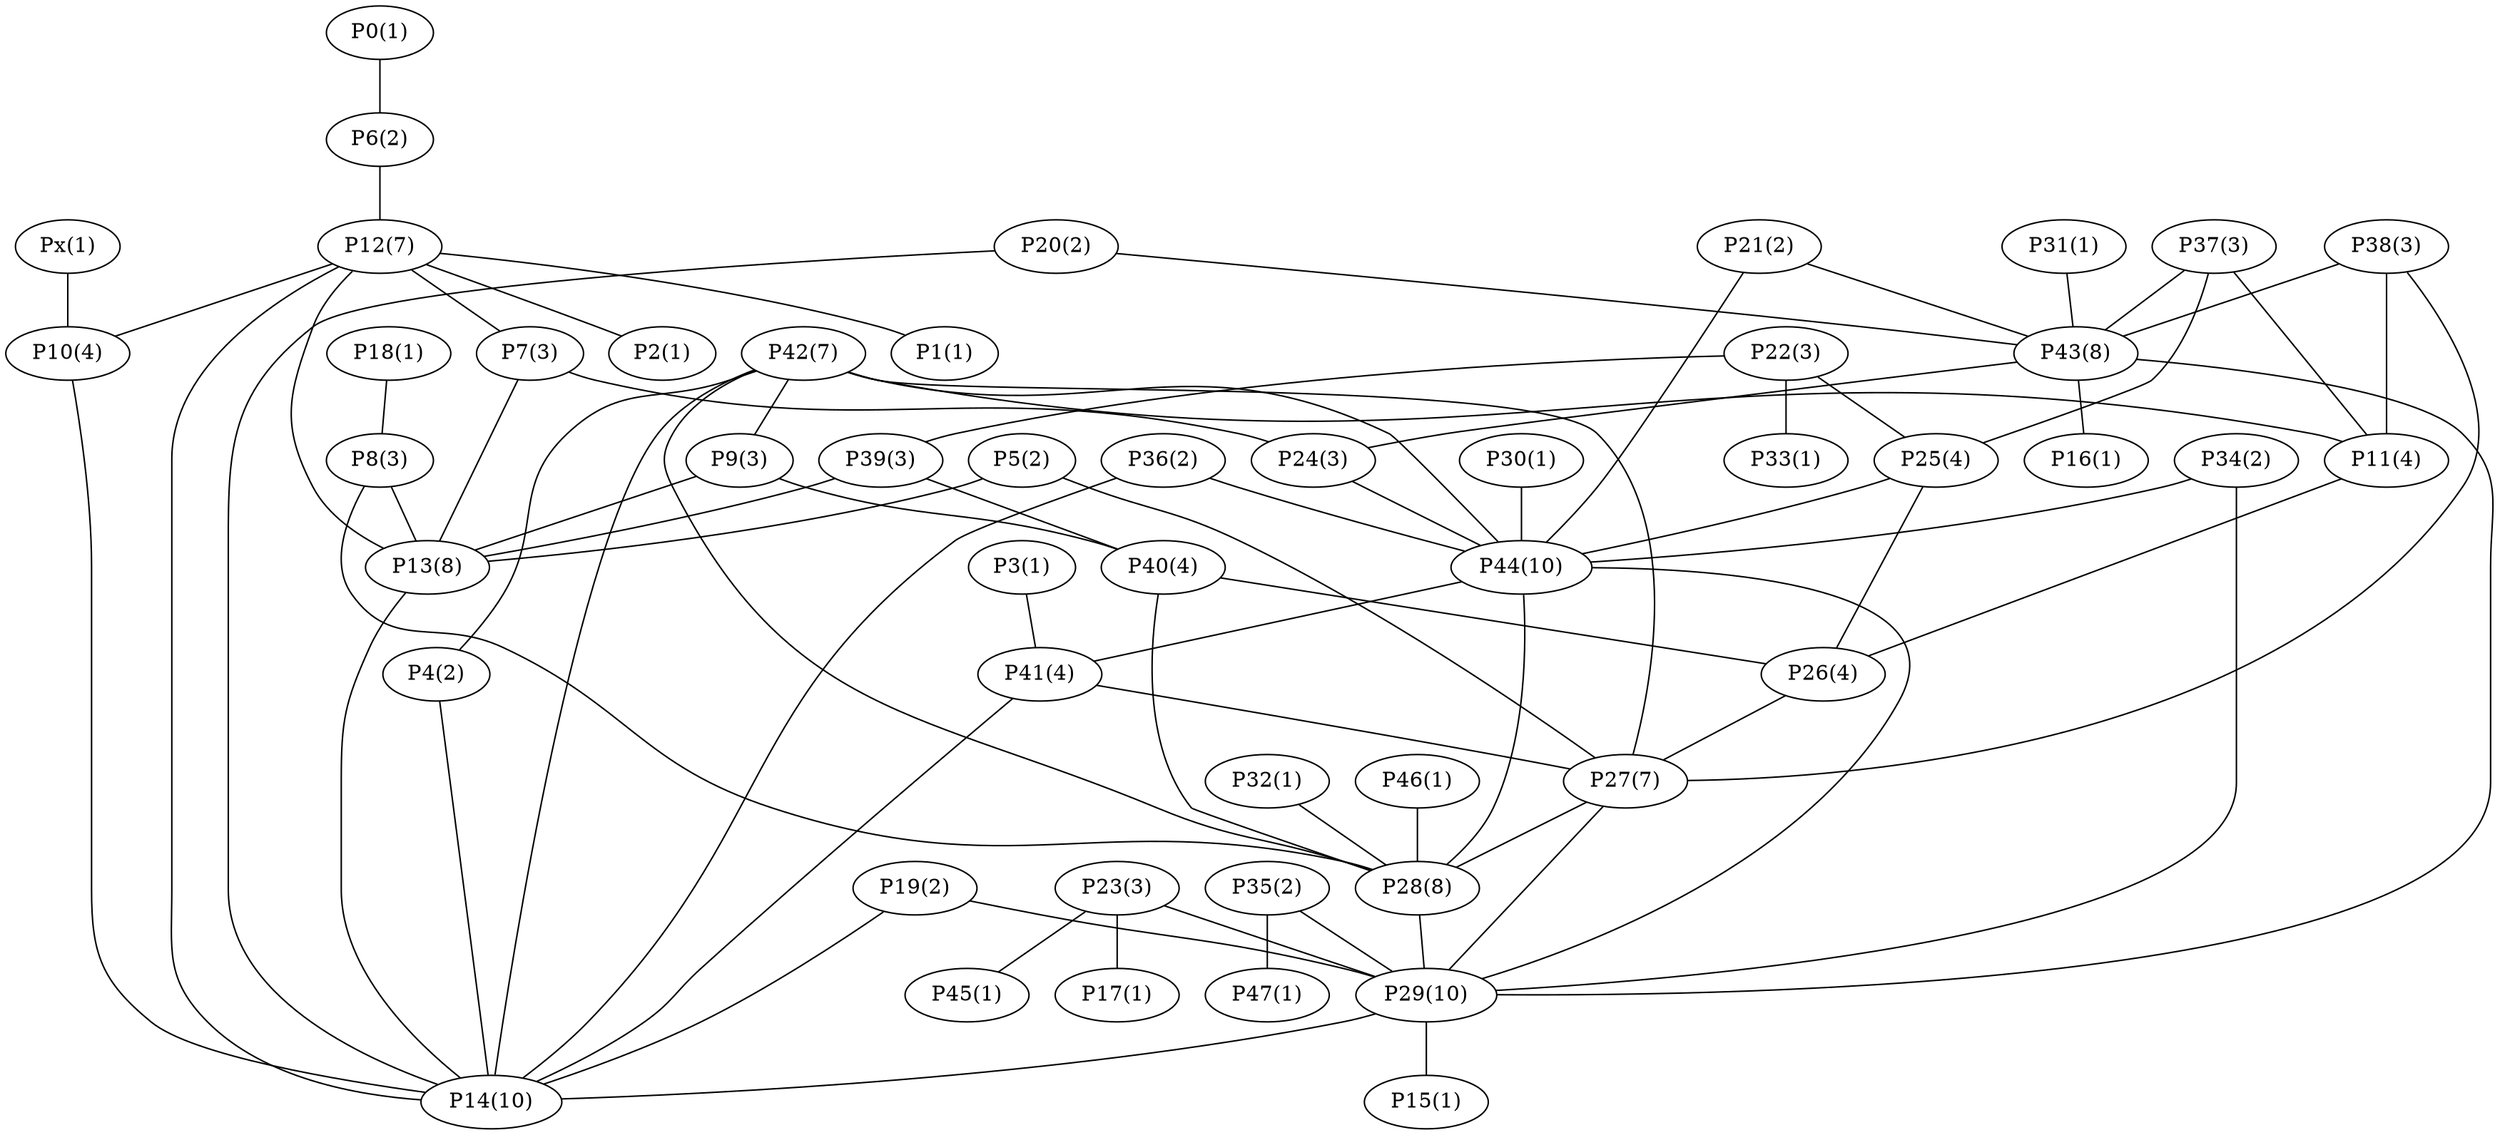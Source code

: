 graph network {
	"Px(1)";
	"P10(4)";
	"P0(1)";
	"P6(2)";
	"P12(7)";
	"P18(1)";
	"P8(3)";
	"P5(2)";
	"P13(8)";
	"P27(7)";
	"P36(2)";
	"P14(10)";
	"P44(10)";
	"P30(1)";
	"P7(3)";
	"P2(1)";
	"P1(1)";
	"P19(2)";
	"P29(10)";
	"P24(3)";
	"P31(1)";
	"P43(8)";
	"P42(7)";
	"P9(3)";
	"P28(8)";
	"P11(4)";
	"P4(2)";
	"P37(3)";
	"P25(4)";
	"P20(2)";
	"P3(1)";
	"P41(4)";
	"P38(3)";
	"P21(2)";
	"P40(4)";
	"P16(1)";
	"P32(1)";
	"P22(3)";
	"P33(1)";
	"P39(3)";
	"P23(3)";
	"P17(1)";
	"P45(1)";
	"P26(4)";
	"P34(2)";
	"P35(2)";
	"P47(1)";
	"P46(1)";
	"P15(1)";
	"Px(1)" -- "P10(4)";
	"P0(1)" -- "P6(2)";
	"P6(2)" -- "P12(7)";
	"P18(1)" -- "P8(3)";
	"P5(2)" -- "P13(8)";
	"P5(2)" -- "P27(7)";
	"P36(2)" -- "P14(10)";
	"P36(2)" -- "P44(10)";
	"P30(1)" -- "P44(10)";
	"P12(7)" -- "P7(3)";
	"P12(7)" -- "P13(8)";
	"P12(7)" -- "P2(1)";
	"P12(7)" -- "P1(1)";
	"P12(7)" -- "P10(4)";
	"P12(7)" -- "P14(10)";
	"P19(2)" -- "P14(10)";
	"P19(2)" -- "P29(10)";
	"P7(3)" -- "P13(8)";
	"P7(3)" -- "P24(3)";
	"P31(1)" -- "P43(8)";
	"P42(7)" -- "P14(10)";
	"P42(7)" -- "P9(3)";
	"P42(7)" -- "P28(8)";
	"P42(7)" -- "P27(7)";
	"P42(7)" -- "P11(4)";
	"P42(7)" -- "P4(2)";
	"P42(7)" -- "P44(10)";
	"P37(3)" -- "P25(4)";
	"P37(3)" -- "P43(8)";
	"P37(3)" -- "P11(4)";
	"P20(2)" -- "P43(8)";
	"P20(2)" -- "P14(10)";
	"P8(3)" -- "P13(8)";
	"P8(3)" -- "P28(8)";
	"P3(1)" -- "P41(4)";
	"P38(3)" -- "P11(4)";
	"P38(3)" -- "P43(8)";
	"P38(3)" -- "P27(7)";
	"P21(2)" -- "P43(8)";
	"P21(2)" -- "P44(10)";
	"P9(3)" -- "P13(8)";
	"P9(3)" -- "P40(4)";
	"P4(2)" -- "P14(10)";
	"P43(8)" -- "P24(3)";
	"P43(8)" -- "P16(1)";
	"P43(8)" -- "P29(10)";
	"P32(1)" -- "P28(8)";
	"P22(3)" -- "P25(4)";
	"P22(3)" -- "P33(1)";
	"P22(3)" -- "P39(3)";
	"P24(3)" -- "P44(10)";
	"P39(3)" -- "P13(8)";
	"P39(3)" -- "P40(4)";
	"P10(4)" -- "P14(10)";
	"P23(3)" -- "P17(1)";
	"P23(3)" -- "P45(1)";
	"P23(3)" -- "P29(10)";
	"P40(4)" -- "P26(4)";
	"P40(4)" -- "P28(8)";
	"P25(4)" -- "P44(10)";
	"P25(4)" -- "P26(4)";
	"P34(2)" -- "P29(10)";
	"P34(2)" -- "P44(10)";
	"P11(4)" -- "P26(4)";
	"P44(10)" -- "P29(10)";
	"P44(10)" -- "P28(8)";
	"P44(10)" -- "P41(4)";
	"P35(2)" -- "P47(1)";
	"P35(2)" -- "P29(10)";
	"P26(4)" -- "P27(7)";
	"P41(4)" -- "P27(7)";
	"P41(4)" -- "P14(10)";
	"P46(1)" -- "P28(8)";
	"P27(7)" -- "P29(10)";
	"P27(7)" -- "P28(8)";
	"P28(8)" -- "P29(10)";
	"P29(10)" -- "P14(10)";
	"P29(10)" -- "P15(1)";
	"P13(8)" -- "P14(10)";
}
